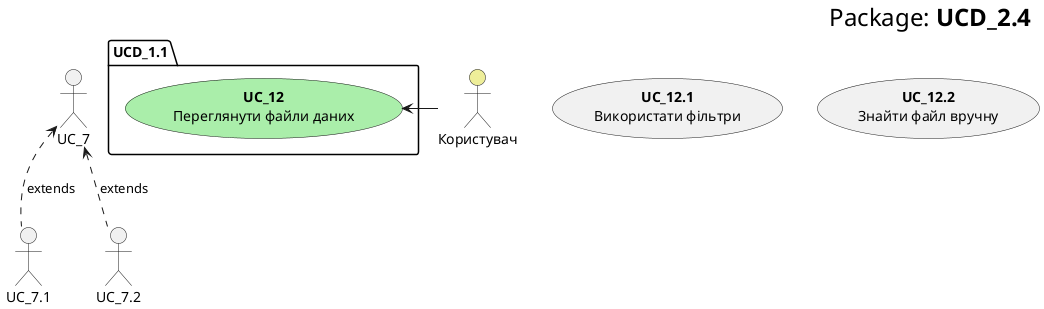 @startuml
    right header
        <font size=24 color=black>Package:<b> UCD_2.4
    end header

    package UCD_1.1 {
        usecase "<b>UC_12</b>\nПереглянути файли даних" as UC_12 #aaeeaa
    }
    
    actor "Користувач" as User #eeee99
    User -l-> UC_12
    
    usecase "<b>UC_12.1</b>\nВикористати фільтри" as UC_12.1
    usecase "<b>UC_12.2</b>\nЗнайти файл вручну" as UC_12.2

    
    UC_7.1 .u.> UC_7: extends
    UC_7.2 .u.> UC_7: extends
@enduml
